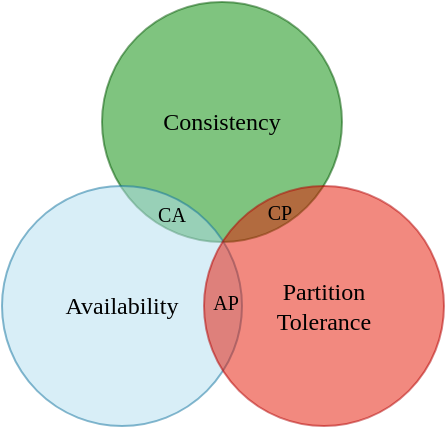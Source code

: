 <mxfile version="26.0.11">
  <diagram name="第 1 页" id="-q7BKK39GoYxuz5UdeIu">
    <mxGraphModel dx="516" dy="341" grid="1" gridSize="10" guides="1" tooltips="1" connect="1" arrows="1" fold="1" page="1" pageScale="1" pageWidth="827" pageHeight="1169" math="0" shadow="0">
      <root>
        <mxCell id="0" />
        <mxCell id="1" parent="0" />
        <mxCell id="yErZwPFzvoCLdsMrNJiB-1" value="&lt;span style=&quot;color: rgb(0, 0, 0);&quot;&gt;Consistency&lt;/span&gt;" style="ellipse;whiteSpace=wrap;html=1;aspect=fixed;opacity=50;fillColor=#008a00;strokeColor=#005700;fontColor=#ffffff;fontFamily=Times New Roman;" vertex="1" parent="1">
          <mxGeometry x="320" y="198" width="120" height="120" as="geometry" />
        </mxCell>
        <mxCell id="yErZwPFzvoCLdsMrNJiB-2" value="&lt;span style=&quot;&quot;&gt;Availability&lt;/span&gt;&lt;span style=&quot;text-wrap-mode: nowrap; color: rgba(0, 0, 0, 0); font-size: 0px; text-align: start;&quot;&gt;%3CmxGraphModel%3E%3Croot%3E%3CmxCell%20id%3D%220%22%2F%3E%3CmxCell%20id%3D%221%22%20parent%3D%220%22%2F%3E%3CmxCell%20id%3D%222%22%20value%3D%22Consistency%22%20style%3D%22text%3Bhtml%3D1%3Balign%3Dcenter%3BverticalAlign%3Dmiddle%3BwhiteSpace%3Dwrap%3Brounded%3D0%3B%22%20vertex%3D%221%22%20parent%3D%221%22%3E%3CmxGeometry%20x%3D%22365%22%20y%3D%2220%22%20width%3D%2260%22%20height%3D%2230%22%20as%3D%22geometry%22%2F%3E%3C%2FmxCell%3E%3C%2Froot%3E%3C%2FmxGraphModel%3E&lt;/span&gt;" style="ellipse;whiteSpace=wrap;html=1;aspect=fixed;opacity=50;align=center;verticalAlign=middle;fontFamily=Times New Roman;fontSize=12;labelBackgroundColor=none;fillColor=#b1ddf0;strokeColor=#10739e;" vertex="1" parent="1">
          <mxGeometry x="270" y="290" width="120" height="120" as="geometry" />
        </mxCell>
        <mxCell id="yErZwPFzvoCLdsMrNJiB-3" value="&lt;span style=&quot;color: rgb(0, 0, 0);&quot;&gt;Partition&lt;/span&gt;&lt;div style=&quot;color: rgb(0, 0, 0);&quot;&gt;Tolerance&lt;/div&gt;" style="ellipse;whiteSpace=wrap;html=1;aspect=fixed;opacity=50;fillColor=#e51400;strokeColor=#B20000;fontColor=#ffffff;labelBackgroundColor=none;fontFamily=Times New Roman;" vertex="1" parent="1">
          <mxGeometry x="371" y="290" width="120" height="120" as="geometry" />
        </mxCell>
        <mxCell id="yErZwPFzvoCLdsMrNJiB-11" value="CA" style="text;html=1;align=center;verticalAlign=middle;whiteSpace=wrap;rounded=0;fontSize=10;fontFamily=Times New Roman;" vertex="1" parent="1">
          <mxGeometry x="325" y="289" width="60" height="30" as="geometry" />
        </mxCell>
        <mxCell id="yErZwPFzvoCLdsMrNJiB-12" value="AP" style="text;html=1;align=center;verticalAlign=middle;whiteSpace=wrap;rounded=0;fontSize=10;fontFamily=Times New Roman;" vertex="1" parent="1">
          <mxGeometry x="352" y="333" width="60" height="30" as="geometry" />
        </mxCell>
        <mxCell id="yErZwPFzvoCLdsMrNJiB-13" value="CP" style="text;html=1;align=center;verticalAlign=middle;whiteSpace=wrap;rounded=0;fontSize=10;fontFamily=Times New Roman;" vertex="1" parent="1">
          <mxGeometry x="379" y="288" width="60" height="30" as="geometry" />
        </mxCell>
      </root>
    </mxGraphModel>
  </diagram>
</mxfile>

